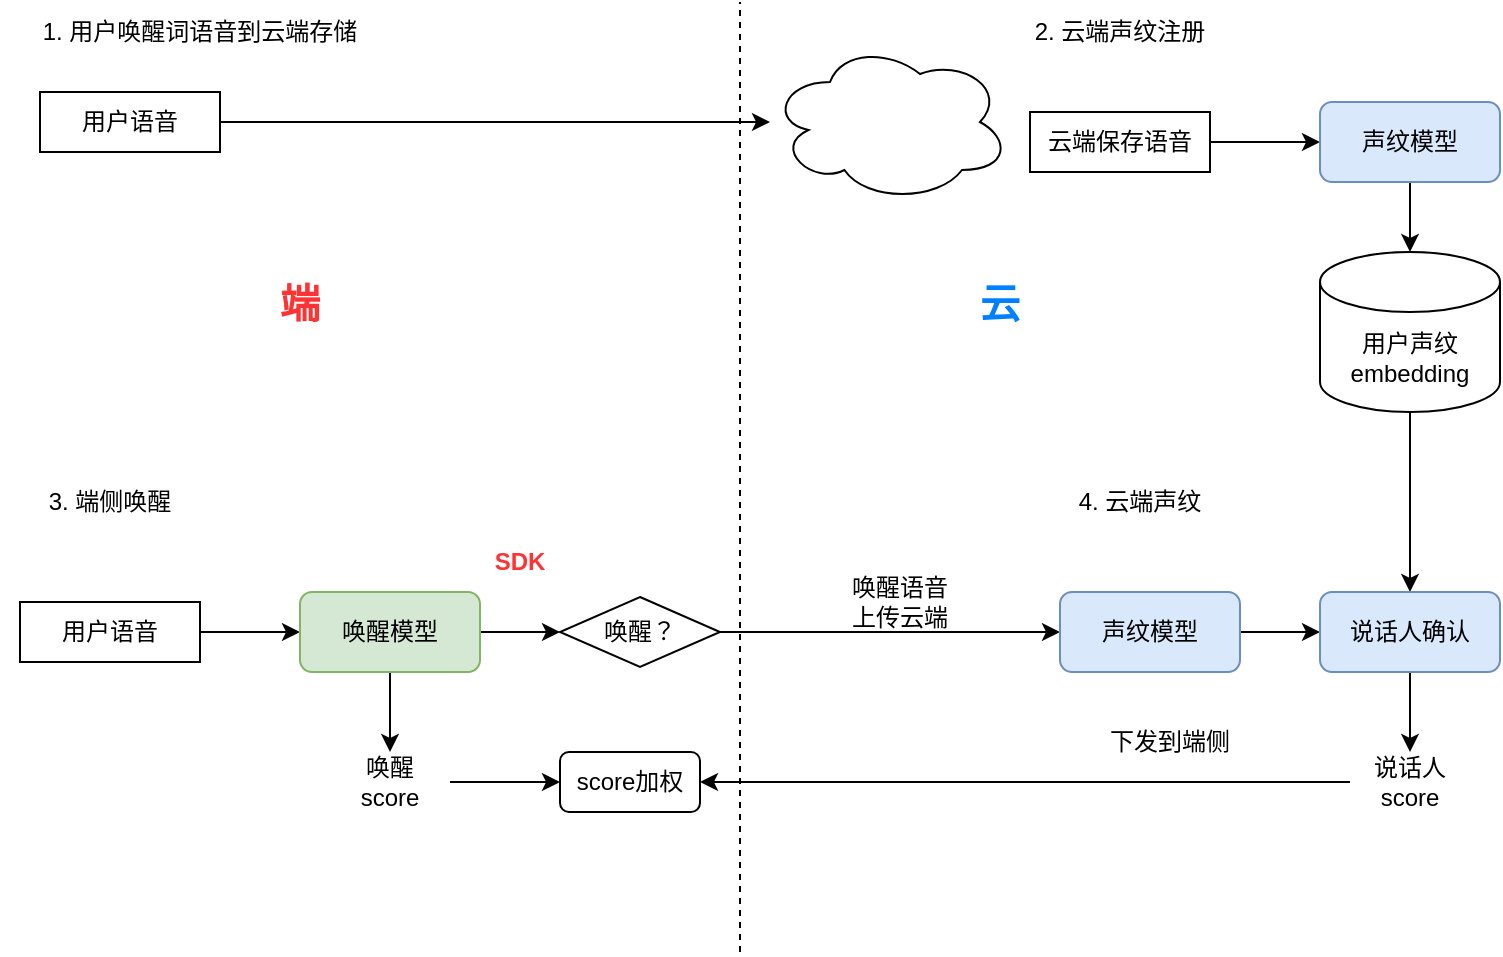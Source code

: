 <mxfile version="24.5.3" type="github">
  <diagram name="第 1 页" id="6i-qubCnPqBq2r984ZbN">
    <mxGraphModel dx="2074" dy="680" grid="1" gridSize="10" guides="1" tooltips="1" connect="1" arrows="1" fold="1" page="1" pageScale="1" pageWidth="1200" pageHeight="500" math="0" shadow="0">
      <root>
        <mxCell id="0" />
        <mxCell id="1" parent="0" />
        <mxCell id="r53BSOh7Pxu3B9mm8qLq-1" value="" style="edgeStyle=orthogonalEdgeStyle;rounded=0;orthogonalLoop=1;jettySize=auto;html=1;" edge="1" parent="1" source="r53BSOh7Pxu3B9mm8qLq-2" target="r53BSOh7Pxu3B9mm8qLq-3">
          <mxGeometry relative="1" as="geometry" />
        </mxCell>
        <mxCell id="r53BSOh7Pxu3B9mm8qLq-2" value="用户语音" style="rounded=0;whiteSpace=wrap;html=1;" vertex="1" parent="1">
          <mxGeometry x="130" y="560" width="90" height="30" as="geometry" />
        </mxCell>
        <mxCell id="r53BSOh7Pxu3B9mm8qLq-3" value="" style="ellipse;shape=cloud;whiteSpace=wrap;html=1;" vertex="1" parent="1">
          <mxGeometry x="495" y="535" width="120" height="80" as="geometry" />
        </mxCell>
        <mxCell id="r53BSOh7Pxu3B9mm8qLq-4" value="1. 用户唤醒词语音到云端存储" style="text;html=1;align=center;verticalAlign=middle;whiteSpace=wrap;rounded=0;" vertex="1" parent="1">
          <mxGeometry x="120" y="515" width="180" height="30" as="geometry" />
        </mxCell>
        <mxCell id="r53BSOh7Pxu3B9mm8qLq-5" value="2. 云端声纹注册" style="text;html=1;align=center;verticalAlign=middle;whiteSpace=wrap;rounded=0;" vertex="1" parent="1">
          <mxGeometry x="615" y="515" width="110" height="30" as="geometry" />
        </mxCell>
        <mxCell id="r53BSOh7Pxu3B9mm8qLq-6" value="" style="edgeStyle=orthogonalEdgeStyle;rounded=0;orthogonalLoop=1;jettySize=auto;html=1;" edge="1" parent="1" source="r53BSOh7Pxu3B9mm8qLq-7" target="r53BSOh7Pxu3B9mm8qLq-10">
          <mxGeometry relative="1" as="geometry" />
        </mxCell>
        <mxCell id="r53BSOh7Pxu3B9mm8qLq-7" value="云端保存语音" style="rounded=0;whiteSpace=wrap;html=1;" vertex="1" parent="1">
          <mxGeometry x="625" y="570" width="90" height="30" as="geometry" />
        </mxCell>
        <mxCell id="r53BSOh7Pxu3B9mm8qLq-8" value="" style="edgeStyle=orthogonalEdgeStyle;rounded=0;orthogonalLoop=1;jettySize=auto;html=1;" edge="1" parent="1" source="r53BSOh7Pxu3B9mm8qLq-10" target="r53BSOh7Pxu3B9mm8qLq-12">
          <mxGeometry relative="1" as="geometry" />
        </mxCell>
        <mxCell id="r53BSOh7Pxu3B9mm8qLq-10" value="声纹模型" style="rounded=1;whiteSpace=wrap;html=1;fillColor=#dae8fc;strokeColor=#6c8ebf;" vertex="1" parent="1">
          <mxGeometry x="770" y="565" width="90" height="40" as="geometry" />
        </mxCell>
        <mxCell id="r53BSOh7Pxu3B9mm8qLq-56" value="" style="edgeStyle=orthogonalEdgeStyle;rounded=0;orthogonalLoop=1;jettySize=auto;html=1;" edge="1" parent="1" source="r53BSOh7Pxu3B9mm8qLq-12" target="r53BSOh7Pxu3B9mm8qLq-41">
          <mxGeometry relative="1" as="geometry" />
        </mxCell>
        <mxCell id="r53BSOh7Pxu3B9mm8qLq-12" value="用户声纹embedding" style="shape=cylinder3;whiteSpace=wrap;html=1;boundedLbl=1;backgroundOutline=1;size=15;" vertex="1" parent="1">
          <mxGeometry x="770" y="640" width="90" height="80" as="geometry" />
        </mxCell>
        <mxCell id="r53BSOh7Pxu3B9mm8qLq-13" value="3. 端侧唤醒" style="text;html=1;align=center;verticalAlign=middle;whiteSpace=wrap;rounded=0;" vertex="1" parent="1">
          <mxGeometry x="110" y="750" width="110" height="30" as="geometry" />
        </mxCell>
        <mxCell id="r53BSOh7Pxu3B9mm8qLq-36" value="" style="edgeStyle=orthogonalEdgeStyle;rounded=0;orthogonalLoop=1;jettySize=auto;html=1;" edge="1" parent="1" source="r53BSOh7Pxu3B9mm8qLq-15" target="r53BSOh7Pxu3B9mm8qLq-23">
          <mxGeometry relative="1" as="geometry" />
        </mxCell>
        <mxCell id="r53BSOh7Pxu3B9mm8qLq-15" value="用户语音" style="rounded=0;whiteSpace=wrap;html=1;" vertex="1" parent="1">
          <mxGeometry x="120" y="815" width="90" height="30" as="geometry" />
        </mxCell>
        <mxCell id="r53BSOh7Pxu3B9mm8qLq-38" value="" style="edgeStyle=orthogonalEdgeStyle;rounded=0;orthogonalLoop=1;jettySize=auto;html=1;" edge="1" parent="1" source="r53BSOh7Pxu3B9mm8qLq-23" target="r53BSOh7Pxu3B9mm8qLq-37">
          <mxGeometry relative="1" as="geometry" />
        </mxCell>
        <mxCell id="r53BSOh7Pxu3B9mm8qLq-49" value="" style="edgeStyle=orthogonalEdgeStyle;rounded=0;orthogonalLoop=1;jettySize=auto;html=1;" edge="1" parent="1" source="r53BSOh7Pxu3B9mm8qLq-23" target="r53BSOh7Pxu3B9mm8qLq-48">
          <mxGeometry relative="1" as="geometry" />
        </mxCell>
        <mxCell id="r53BSOh7Pxu3B9mm8qLq-23" value="唤醒模型" style="rounded=1;whiteSpace=wrap;html=1;fillColor=#d5e8d4;strokeColor=#82b366;" vertex="1" parent="1">
          <mxGeometry x="260" y="810" width="90" height="40" as="geometry" />
        </mxCell>
        <mxCell id="r53BSOh7Pxu3B9mm8qLq-43" value="" style="edgeStyle=orthogonalEdgeStyle;rounded=0;orthogonalLoop=1;jettySize=auto;html=1;" edge="1" parent="1" source="r53BSOh7Pxu3B9mm8qLq-37" target="r53BSOh7Pxu3B9mm8qLq-40">
          <mxGeometry relative="1" as="geometry" />
        </mxCell>
        <mxCell id="r53BSOh7Pxu3B9mm8qLq-37" value="唤醒？" style="rhombus;whiteSpace=wrap;html=1;" vertex="1" parent="1">
          <mxGeometry x="390" y="812.5" width="80" height="35" as="geometry" />
        </mxCell>
        <mxCell id="r53BSOh7Pxu3B9mm8qLq-42" value="" style="edgeStyle=orthogonalEdgeStyle;rounded=0;orthogonalLoop=1;jettySize=auto;html=1;" edge="1" parent="1" source="r53BSOh7Pxu3B9mm8qLq-40" target="r53BSOh7Pxu3B9mm8qLq-41">
          <mxGeometry relative="1" as="geometry" />
        </mxCell>
        <mxCell id="r53BSOh7Pxu3B9mm8qLq-40" value="声纹模型" style="rounded=1;whiteSpace=wrap;html=1;fillColor=#dae8fc;strokeColor=#6c8ebf;" vertex="1" parent="1">
          <mxGeometry x="640" y="810" width="90" height="40" as="geometry" />
        </mxCell>
        <mxCell id="r53BSOh7Pxu3B9mm8qLq-47" value="" style="edgeStyle=orthogonalEdgeStyle;rounded=0;orthogonalLoop=1;jettySize=auto;html=1;" edge="1" parent="1" source="r53BSOh7Pxu3B9mm8qLq-41" target="r53BSOh7Pxu3B9mm8qLq-46">
          <mxGeometry relative="1" as="geometry" />
        </mxCell>
        <mxCell id="r53BSOh7Pxu3B9mm8qLq-41" value="说话人确认" style="rounded=1;whiteSpace=wrap;html=1;fillColor=#dae8fc;strokeColor=#6c8ebf;" vertex="1" parent="1">
          <mxGeometry x="770" y="810" width="90" height="40" as="geometry" />
        </mxCell>
        <mxCell id="r53BSOh7Pxu3B9mm8qLq-44" value="唤醒语音上传云端" style="text;html=1;align=center;verticalAlign=middle;whiteSpace=wrap;rounded=0;" vertex="1" parent="1">
          <mxGeometry x="530" y="800" width="60" height="30" as="geometry" />
        </mxCell>
        <mxCell id="r53BSOh7Pxu3B9mm8qLq-52" style="edgeStyle=orthogonalEdgeStyle;rounded=0;orthogonalLoop=1;jettySize=auto;html=1;exitX=0;exitY=0.5;exitDx=0;exitDy=0;" edge="1" parent="1" source="r53BSOh7Pxu3B9mm8qLq-46" target="r53BSOh7Pxu3B9mm8qLq-50">
          <mxGeometry relative="1" as="geometry" />
        </mxCell>
        <mxCell id="r53BSOh7Pxu3B9mm8qLq-46" value="说话人score" style="text;html=1;align=center;verticalAlign=middle;whiteSpace=wrap;rounded=0;" vertex="1" parent="1">
          <mxGeometry x="785" y="890" width="60" height="30" as="geometry" />
        </mxCell>
        <mxCell id="r53BSOh7Pxu3B9mm8qLq-51" value="" style="edgeStyle=orthogonalEdgeStyle;rounded=0;orthogonalLoop=1;jettySize=auto;html=1;" edge="1" parent="1" source="r53BSOh7Pxu3B9mm8qLq-48" target="r53BSOh7Pxu3B9mm8qLq-50">
          <mxGeometry relative="1" as="geometry" />
        </mxCell>
        <mxCell id="r53BSOh7Pxu3B9mm8qLq-48" value="唤醒&lt;div&gt;score&lt;/div&gt;" style="text;html=1;align=center;verticalAlign=middle;whiteSpace=wrap;rounded=0;" vertex="1" parent="1">
          <mxGeometry x="275" y="890" width="60" height="30" as="geometry" />
        </mxCell>
        <mxCell id="r53BSOh7Pxu3B9mm8qLq-50" value="score加权" style="rounded=1;whiteSpace=wrap;html=1;" vertex="1" parent="1">
          <mxGeometry x="390" y="890" width="70" height="30" as="geometry" />
        </mxCell>
        <mxCell id="r53BSOh7Pxu3B9mm8qLq-54" value="&lt;b&gt;&lt;font color=&quot;#ff3333&quot;&gt;SDK&lt;/font&gt;&lt;/b&gt;" style="text;html=1;align=center;verticalAlign=middle;whiteSpace=wrap;rounded=0;" vertex="1" parent="1">
          <mxGeometry x="340" y="780" width="60" height="30" as="geometry" />
        </mxCell>
        <mxCell id="r53BSOh7Pxu3B9mm8qLq-55" value="下发到端侧" style="text;html=1;align=center;verticalAlign=middle;whiteSpace=wrap;rounded=0;" vertex="1" parent="1">
          <mxGeometry x="660" y="870" width="70" height="30" as="geometry" />
        </mxCell>
        <mxCell id="r53BSOh7Pxu3B9mm8qLq-57" value="4. 云端声纹" style="text;html=1;align=center;verticalAlign=middle;whiteSpace=wrap;rounded=0;" vertex="1" parent="1">
          <mxGeometry x="625" y="750" width="110" height="30" as="geometry" />
        </mxCell>
        <mxCell id="r53BSOh7Pxu3B9mm8qLq-58" value="" style="endArrow=none;dashed=1;html=1;rounded=0;" edge="1" parent="1">
          <mxGeometry width="50" height="50" relative="1" as="geometry">
            <mxPoint x="480" y="990" as="sourcePoint" />
            <mxPoint x="480" y="515" as="targetPoint" />
          </mxGeometry>
        </mxCell>
        <mxCell id="r53BSOh7Pxu3B9mm8qLq-61" value="&lt;b&gt;&lt;font color=&quot;#ff3333&quot; style=&quot;font-size: 20px;&quot;&gt;端&lt;/font&gt;&lt;/b&gt;" style="text;html=1;align=center;verticalAlign=middle;whiteSpace=wrap;rounded=0;" vertex="1" parent="1">
          <mxGeometry x="230" y="650" width="60" height="30" as="geometry" />
        </mxCell>
        <mxCell id="r53BSOh7Pxu3B9mm8qLq-62" value="&lt;b&gt;&lt;font color=&quot;#007fff&quot; style=&quot;font-size: 20px;&quot;&gt;云&lt;/font&gt;&lt;/b&gt;" style="text;html=1;align=center;verticalAlign=middle;whiteSpace=wrap;rounded=0;" vertex="1" parent="1">
          <mxGeometry x="580" y="650" width="60" height="30" as="geometry" />
        </mxCell>
      </root>
    </mxGraphModel>
  </diagram>
</mxfile>

